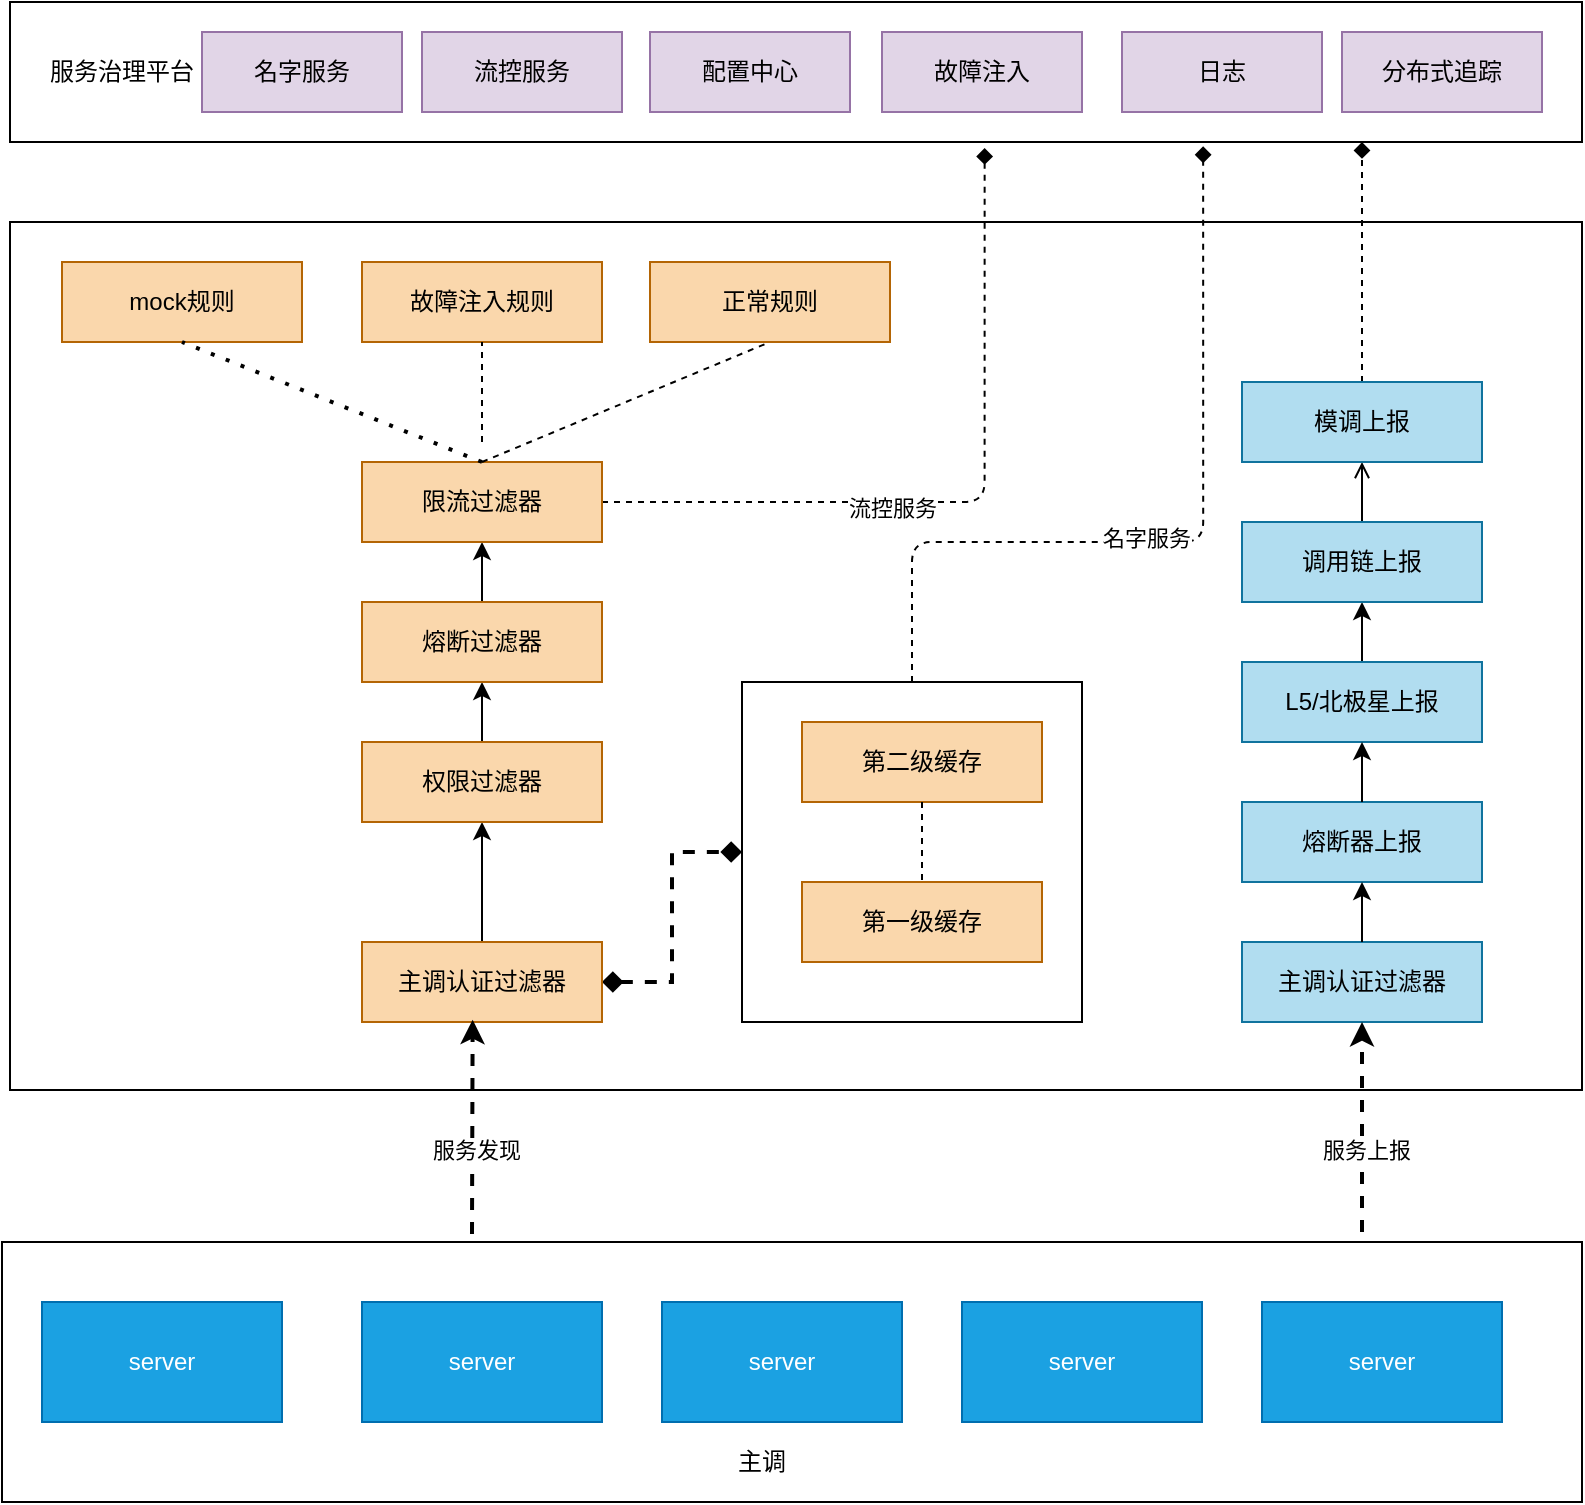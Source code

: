 <mxfile version="14.1.2" type="github">
  <diagram id="grAfEipi8-6mEYou1HHr" name="Page-1">
    <mxGraphModel dx="1718" dy="962" grid="0" gridSize="10" guides="1" tooltips="1" connect="1" arrows="1" fold="1" page="1" pageScale="1" pageWidth="827" pageHeight="1169" math="0" shadow="0">
      <root>
        <mxCell id="0" />
        <mxCell id="1" parent="0" />
        <mxCell id="oa86yUTpvysGV-nhvWKG-116" value="" style="rounded=0;whiteSpace=wrap;html=1;" vertex="1" parent="1">
          <mxGeometry x="30" y="670" width="790" height="130" as="geometry" />
        </mxCell>
        <mxCell id="oa86yUTpvysGV-nhvWKG-2" value="" style="rounded=0;whiteSpace=wrap;html=1;" vertex="1" parent="1">
          <mxGeometry x="34" y="160" width="786" height="434" as="geometry" />
        </mxCell>
        <mxCell id="oa86yUTpvysGV-nhvWKG-14" style="edgeStyle=orthogonalEdgeStyle;rounded=0;orthogonalLoop=1;jettySize=auto;html=1;exitX=0.5;exitY=0;exitDx=0;exitDy=0;entryX=0.5;entryY=1;entryDx=0;entryDy=0;" edge="1" parent="1" source="oa86yUTpvysGV-nhvWKG-8" target="oa86yUTpvysGV-nhvWKG-11">
          <mxGeometry relative="1" as="geometry" />
        </mxCell>
        <mxCell id="oa86yUTpvysGV-nhvWKG-108" style="edgeStyle=orthogonalEdgeStyle;orthogonalLoop=1;jettySize=auto;html=1;exitX=1;exitY=0.5;exitDx=0;exitDy=0;entryX=0;entryY=0.5;entryDx=0;entryDy=0;rounded=0;jumpStyle=arc;strokeWidth=2;startArrow=diamond;startFill=1;dashed=1;endArrow=diamond;endFill=1;" edge="1" parent="1" source="oa86yUTpvysGV-nhvWKG-8" target="oa86yUTpvysGV-nhvWKG-93">
          <mxGeometry relative="1" as="geometry" />
        </mxCell>
        <mxCell id="oa86yUTpvysGV-nhvWKG-8" value="主调认证过滤器" style="rounded=0;whiteSpace=wrap;html=1;fillColor=#fad7ac;strokeColor=#b46504;" vertex="1" parent="1">
          <mxGeometry x="210" y="520" width="120" height="40" as="geometry" />
        </mxCell>
        <mxCell id="oa86yUTpvysGV-nhvWKG-18" style="edgeStyle=orthogonalEdgeStyle;rounded=0;orthogonalLoop=1;jettySize=auto;html=1;exitX=0.5;exitY=0;exitDx=0;exitDy=0;entryX=0.5;entryY=1;entryDx=0;entryDy=0;" edge="1" parent="1" source="oa86yUTpvysGV-nhvWKG-11" target="oa86yUTpvysGV-nhvWKG-15">
          <mxGeometry relative="1" as="geometry" />
        </mxCell>
        <mxCell id="oa86yUTpvysGV-nhvWKG-11" value="权限过滤器" style="rounded=0;whiteSpace=wrap;html=1;fillColor=#fad7ac;strokeColor=#b46504;" vertex="1" parent="1">
          <mxGeometry x="210" y="420" width="120" height="40" as="geometry" />
        </mxCell>
        <mxCell id="oa86yUTpvysGV-nhvWKG-21" style="edgeStyle=orthogonalEdgeStyle;rounded=0;orthogonalLoop=1;jettySize=auto;html=1;exitX=0.5;exitY=0;exitDx=0;exitDy=0;entryX=0.5;entryY=1;entryDx=0;entryDy=0;" edge="1" parent="1" source="oa86yUTpvysGV-nhvWKG-15" target="oa86yUTpvysGV-nhvWKG-19">
          <mxGeometry relative="1" as="geometry" />
        </mxCell>
        <mxCell id="oa86yUTpvysGV-nhvWKG-15" value="熔断过滤器" style="rounded=0;whiteSpace=wrap;html=1;fillColor=#fad7ac;strokeColor=#b46504;" vertex="1" parent="1">
          <mxGeometry x="210" y="350" width="120" height="40" as="geometry" />
        </mxCell>
        <mxCell id="oa86yUTpvysGV-nhvWKG-169" style="edgeStyle=orthogonalEdgeStyle;rounded=1;jumpStyle=arc;orthogonalLoop=1;jettySize=auto;html=1;exitX=1;exitY=0.5;exitDx=0;exitDy=0;entryX=0.62;entryY=1.043;entryDx=0;entryDy=0;entryPerimeter=0;dashed=1;startArrow=none;startFill=0;endArrow=diamond;endFill=1;strokeWidth=1;" edge="1" parent="1" source="oa86yUTpvysGV-nhvWKG-19" target="oa86yUTpvysGV-nhvWKG-122">
          <mxGeometry relative="1" as="geometry" />
        </mxCell>
        <mxCell id="oa86yUTpvysGV-nhvWKG-170" value="流控服务" style="edgeLabel;html=1;align=center;verticalAlign=middle;resizable=0;points=[];" vertex="1" connectable="0" parent="oa86yUTpvysGV-nhvWKG-169">
          <mxGeometry x="-0.215" y="-3" relative="1" as="geometry">
            <mxPoint as="offset" />
          </mxGeometry>
        </mxCell>
        <mxCell id="oa86yUTpvysGV-nhvWKG-19" value="限流过滤器" style="rounded=0;whiteSpace=wrap;html=1;fillColor=#fad7ac;strokeColor=#b46504;" vertex="1" parent="1">
          <mxGeometry x="210" y="280" width="120" height="40" as="geometry" />
        </mxCell>
        <mxCell id="oa86yUTpvysGV-nhvWKG-69" value="mock规则" style="rounded=0;whiteSpace=wrap;html=1;fillColor=#fad7ac;strokeColor=#b46504;" vertex="1" parent="1">
          <mxGeometry x="60" y="180" width="120" height="40" as="geometry" />
        </mxCell>
        <mxCell id="oa86yUTpvysGV-nhvWKG-70" value="正常规则" style="rounded=0;whiteSpace=wrap;html=1;fillColor=#fad7ac;strokeColor=#b46504;" vertex="1" parent="1">
          <mxGeometry x="354" y="180" width="120" height="40" as="geometry" />
        </mxCell>
        <mxCell id="oa86yUTpvysGV-nhvWKG-71" value="故障注入规则" style="rounded=0;whiteSpace=wrap;html=1;fillColor=#fad7ac;strokeColor=#b46504;" vertex="1" parent="1">
          <mxGeometry x="210" y="180" width="120" height="40" as="geometry" />
        </mxCell>
        <mxCell id="oa86yUTpvysGV-nhvWKG-73" value="" style="endArrow=none;dashed=1;html=1;dashPattern=1 3;strokeWidth=2;entryX=0.5;entryY=1;entryDx=0;entryDy=0;exitX=0.5;exitY=0;exitDx=0;exitDy=0;" edge="1" parent="1" source="oa86yUTpvysGV-nhvWKG-19" target="oa86yUTpvysGV-nhvWKG-69">
          <mxGeometry width="50" height="50" relative="1" as="geometry">
            <mxPoint x="260" y="290" as="sourcePoint" />
            <mxPoint x="310" y="240" as="targetPoint" />
          </mxGeometry>
        </mxCell>
        <mxCell id="oa86yUTpvysGV-nhvWKG-77" value="" style="endArrow=none;dashed=1;html=1;entryX=0.5;entryY=1;entryDx=0;entryDy=0;" edge="1" parent="1" target="oa86yUTpvysGV-nhvWKG-71">
          <mxGeometry width="50" height="50" relative="1" as="geometry">
            <mxPoint x="270" y="270" as="sourcePoint" />
            <mxPoint x="320" y="220" as="targetPoint" />
          </mxGeometry>
        </mxCell>
        <mxCell id="oa86yUTpvysGV-nhvWKG-78" value="" style="endArrow=none;dashed=1;html=1;exitX=0.5;exitY=0;exitDx=0;exitDy=0;" edge="1" parent="1" source="oa86yUTpvysGV-nhvWKG-19">
          <mxGeometry width="50" height="50" relative="1" as="geometry">
            <mxPoint x="364" y="270" as="sourcePoint" />
            <mxPoint x="414" y="220" as="targetPoint" />
          </mxGeometry>
        </mxCell>
        <mxCell id="oa86yUTpvysGV-nhvWKG-83" value="" style="endArrow=classic;startArrow=classic;html=1;entryX=0.5;entryY=1;entryDx=0;entryDy=0;exitX=0.5;exitY=0;exitDx=0;exitDy=0;" edge="1" parent="1">
          <mxGeometry width="50" height="50" relative="1" as="geometry">
            <mxPoint x="509.5" y="450" as="sourcePoint" />
            <mxPoint x="509.5" y="410" as="targetPoint" />
          </mxGeometry>
        </mxCell>
        <mxCell id="oa86yUTpvysGV-nhvWKG-171" style="edgeStyle=orthogonalEdgeStyle;rounded=1;jumpStyle=arc;orthogonalLoop=1;jettySize=auto;html=1;exitX=0.5;exitY=0;exitDx=0;exitDy=0;entryX=0.759;entryY=1.031;entryDx=0;entryDy=0;entryPerimeter=0;dashed=1;startArrow=none;startFill=0;endArrow=diamond;endFill=1;strokeWidth=1;" edge="1" parent="1" source="oa86yUTpvysGV-nhvWKG-93" target="oa86yUTpvysGV-nhvWKG-122">
          <mxGeometry relative="1" as="geometry">
            <Array as="points">
              <mxPoint x="485" y="320" />
              <mxPoint x="631" y="320" />
            </Array>
          </mxGeometry>
        </mxCell>
        <mxCell id="oa86yUTpvysGV-nhvWKG-172" value="名字服务" style="edgeLabel;html=1;align=center;verticalAlign=middle;resizable=0;points=[];" vertex="1" connectable="0" parent="oa86yUTpvysGV-nhvWKG-171">
          <mxGeometry x="-0.095" y="2" relative="1" as="geometry">
            <mxPoint as="offset" />
          </mxGeometry>
        </mxCell>
        <mxCell id="oa86yUTpvysGV-nhvWKG-93" value="" style="rounded=0;whiteSpace=wrap;html=1;" vertex="1" parent="1">
          <mxGeometry x="400" y="390" width="170" height="170" as="geometry" />
        </mxCell>
        <mxCell id="oa86yUTpvysGV-nhvWKG-94" value="第二级缓存" style="rounded=0;whiteSpace=wrap;html=1;fillColor=#fad7ac;strokeColor=#b46504;" vertex="1" parent="1">
          <mxGeometry x="430" y="410" width="120" height="40" as="geometry" />
        </mxCell>
        <mxCell id="oa86yUTpvysGV-nhvWKG-95" value="第一级缓存" style="rounded=0;whiteSpace=wrap;html=1;fillColor=#fad7ac;strokeColor=#b46504;" vertex="1" parent="1">
          <mxGeometry x="430" y="490" width="120" height="40" as="geometry" />
        </mxCell>
        <mxCell id="oa86yUTpvysGV-nhvWKG-96" value="" style="endArrow=none;dashed=1;html=1;entryX=0.5;entryY=0;entryDx=0;entryDy=0;exitX=0.5;exitY=1;exitDx=0;exitDy=0;" edge="1" parent="1" source="oa86yUTpvysGV-nhvWKG-94" target="oa86yUTpvysGV-nhvWKG-95">
          <mxGeometry width="50" height="50" relative="1" as="geometry">
            <mxPoint x="370" y="430" as="sourcePoint" />
            <mxPoint x="420" y="380" as="targetPoint" />
          </mxGeometry>
        </mxCell>
        <mxCell id="oa86yUTpvysGV-nhvWKG-113" value="server" style="rounded=0;whiteSpace=wrap;html=1;fillColor=#1ba1e2;strokeColor=#006EAF;fontColor=#ffffff;" vertex="1" parent="1">
          <mxGeometry x="50" y="700" width="120" height="60" as="geometry" />
        </mxCell>
        <mxCell id="oa86yUTpvysGV-nhvWKG-114" value="server" style="rounded=0;whiteSpace=wrap;html=1;fillColor=#1ba1e2;strokeColor=#006EAF;fontColor=#ffffff;" vertex="1" parent="1">
          <mxGeometry x="210" y="700" width="120" height="60" as="geometry" />
        </mxCell>
        <mxCell id="oa86yUTpvysGV-nhvWKG-115" value="server" style="rounded=0;whiteSpace=wrap;html=1;fillColor=#1ba1e2;strokeColor=#006EAF;fontColor=#ffffff;" vertex="1" parent="1">
          <mxGeometry x="360" y="700" width="120" height="60" as="geometry" />
        </mxCell>
        <mxCell id="oa86yUTpvysGV-nhvWKG-120" value="主调" style="text;html=1;strokeColor=none;fillColor=none;align=center;verticalAlign=middle;whiteSpace=wrap;rounded=0;" vertex="1" parent="1">
          <mxGeometry x="390" y="770" width="40" height="20" as="geometry" />
        </mxCell>
        <mxCell id="oa86yUTpvysGV-nhvWKG-122" value="" style="rounded=0;whiteSpace=wrap;html=1;" vertex="1" parent="1">
          <mxGeometry x="34" y="50" width="786" height="70" as="geometry" />
        </mxCell>
        <mxCell id="oa86yUTpvysGV-nhvWKG-124" value="服务治理平台" style="text;html=1;strokeColor=none;fillColor=none;align=center;verticalAlign=middle;whiteSpace=wrap;rounded=0;" vertex="1" parent="1">
          <mxGeometry x="50" y="75" width="80" height="20" as="geometry" />
        </mxCell>
        <mxCell id="oa86yUTpvysGV-nhvWKG-125" value="名字服务" style="rounded=0;whiteSpace=wrap;html=1;fillColor=#e1d5e7;strokeColor=#9673a6;" vertex="1" parent="1">
          <mxGeometry x="130" y="65" width="100" height="40" as="geometry" />
        </mxCell>
        <mxCell id="oa86yUTpvysGV-nhvWKG-134" value="" style="endArrow=classic;html=1;dashed=1;strokeWidth=2;entryX=0.461;entryY=0.971;entryDx=0;entryDy=0;entryPerimeter=0;" edge="1" parent="1" target="oa86yUTpvysGV-nhvWKG-8">
          <mxGeometry width="50" height="50" relative="1" as="geometry">
            <mxPoint x="265" y="666" as="sourcePoint" />
            <mxPoint x="270" y="610" as="targetPoint" />
          </mxGeometry>
        </mxCell>
        <mxCell id="oa86yUTpvysGV-nhvWKG-135" value="服务发现" style="edgeLabel;html=1;align=center;verticalAlign=middle;resizable=0;points=[];" vertex="1" connectable="0" parent="oa86yUTpvysGV-nhvWKG-134">
          <mxGeometry x="-0.215" y="-2" relative="1" as="geometry">
            <mxPoint as="offset" />
          </mxGeometry>
        </mxCell>
        <mxCell id="oa86yUTpvysGV-nhvWKG-136" value="server" style="rounded=0;whiteSpace=wrap;html=1;fillColor=#1ba1e2;strokeColor=#006EAF;fontColor=#ffffff;" vertex="1" parent="1">
          <mxGeometry x="510" y="700" width="120" height="60" as="geometry" />
        </mxCell>
        <mxCell id="oa86yUTpvysGV-nhvWKG-137" value="主调认证过滤器" style="rounded=0;whiteSpace=wrap;html=1;fillColor=#b1ddf0;strokeColor=#10739e;" vertex="1" parent="1">
          <mxGeometry x="650" y="520" width="120" height="40" as="geometry" />
        </mxCell>
        <mxCell id="oa86yUTpvysGV-nhvWKG-138" value="熔断器上报" style="rounded=0;whiteSpace=wrap;html=1;fillColor=#b1ddf0;strokeColor=#10739e;" vertex="1" parent="1">
          <mxGeometry x="650" y="450" width="120" height="40" as="geometry" />
        </mxCell>
        <mxCell id="oa86yUTpvysGV-nhvWKG-154" style="edgeStyle=orthogonalEdgeStyle;rounded=0;jumpStyle=arc;orthogonalLoop=1;jettySize=auto;html=1;exitX=0.5;exitY=0;exitDx=0;exitDy=0;entryX=0.5;entryY=1;entryDx=0;entryDy=0;startArrow=none;startFill=0;endArrow=classic;endFill=1;strokeWidth=1;" edge="1" parent="1" source="oa86yUTpvysGV-nhvWKG-139" target="oa86yUTpvysGV-nhvWKG-140">
          <mxGeometry relative="1" as="geometry" />
        </mxCell>
        <mxCell id="oa86yUTpvysGV-nhvWKG-139" value="L5/北极星上报" style="rounded=0;whiteSpace=wrap;html=1;fillColor=#b1ddf0;strokeColor=#10739e;" vertex="1" parent="1">
          <mxGeometry x="650" y="380" width="120" height="40" as="geometry" />
        </mxCell>
        <mxCell id="oa86yUTpvysGV-nhvWKG-156" style="edgeStyle=orthogonalEdgeStyle;rounded=0;jumpStyle=arc;orthogonalLoop=1;jettySize=auto;html=1;exitX=0.5;exitY=0;exitDx=0;exitDy=0;entryX=0.5;entryY=1;entryDx=0;entryDy=0;startArrow=none;startFill=0;endArrow=open;endFill=0;strokeWidth=1;" edge="1" parent="1" source="oa86yUTpvysGV-nhvWKG-140" target="oa86yUTpvysGV-nhvWKG-151">
          <mxGeometry relative="1" as="geometry" />
        </mxCell>
        <mxCell id="oa86yUTpvysGV-nhvWKG-140" value="调用链上报" style="rounded=0;whiteSpace=wrap;html=1;fillColor=#b1ddf0;strokeColor=#10739e;" vertex="1" parent="1">
          <mxGeometry x="650" y="310" width="120" height="40" as="geometry" />
        </mxCell>
        <mxCell id="oa86yUTpvysGV-nhvWKG-145" value="" style="endArrow=classic;html=1;strokeWidth=1;" edge="1" parent="1" target="oa86yUTpvysGV-nhvWKG-138">
          <mxGeometry width="50" height="50" relative="1" as="geometry">
            <mxPoint x="710" y="520" as="sourcePoint" />
            <mxPoint x="760" y="470" as="targetPoint" />
          </mxGeometry>
        </mxCell>
        <mxCell id="oa86yUTpvysGV-nhvWKG-160" style="edgeStyle=orthogonalEdgeStyle;jumpStyle=arc;orthogonalLoop=1;jettySize=auto;html=1;exitX=0.5;exitY=0;exitDx=0;exitDy=0;startArrow=none;startFill=0;endArrow=diamond;endFill=1;strokeWidth=1;rounded=1;dashed=1;" edge="1" parent="1" source="oa86yUTpvysGV-nhvWKG-151">
          <mxGeometry relative="1" as="geometry">
            <mxPoint x="710" y="120" as="targetPoint" />
          </mxGeometry>
        </mxCell>
        <mxCell id="oa86yUTpvysGV-nhvWKG-151" value="模调上报" style="rounded=0;whiteSpace=wrap;html=1;fillColor=#b1ddf0;strokeColor=#10739e;" vertex="1" parent="1">
          <mxGeometry x="650" y="240" width="120" height="40" as="geometry" />
        </mxCell>
        <mxCell id="oa86yUTpvysGV-nhvWKG-153" value="" style="endArrow=classic;html=1;strokeWidth=1;exitX=0.5;exitY=0;exitDx=0;exitDy=0;" edge="1" parent="1" source="oa86yUTpvysGV-nhvWKG-138" target="oa86yUTpvysGV-nhvWKG-139">
          <mxGeometry width="50" height="50" relative="1" as="geometry">
            <mxPoint x="712" y="440" as="sourcePoint" />
            <mxPoint x="720" y="500" as="targetPoint" />
          </mxGeometry>
        </mxCell>
        <mxCell id="oa86yUTpvysGV-nhvWKG-157" value="" style="endArrow=classic;html=1;dashed=1;strokeWidth=2;entryX=0.5;entryY=1;entryDx=0;entryDy=0;" edge="1" parent="1" target="oa86yUTpvysGV-nhvWKG-137">
          <mxGeometry width="50" height="50" relative="1" as="geometry">
            <mxPoint x="710" y="665" as="sourcePoint" />
            <mxPoint x="709.9" y="582.84" as="targetPoint" />
          </mxGeometry>
        </mxCell>
        <mxCell id="oa86yUTpvysGV-nhvWKG-158" value="服务上报" style="edgeLabel;html=1;align=center;verticalAlign=middle;resizable=0;points=[];" vertex="1" connectable="0" parent="oa86yUTpvysGV-nhvWKG-157">
          <mxGeometry x="-0.215" y="-2" relative="1" as="geometry">
            <mxPoint as="offset" />
          </mxGeometry>
        </mxCell>
        <mxCell id="oa86yUTpvysGV-nhvWKG-161" value="server" style="rounded=0;whiteSpace=wrap;html=1;fillColor=#1ba1e2;strokeColor=#006EAF;fontColor=#ffffff;" vertex="1" parent="1">
          <mxGeometry x="660" y="700" width="120" height="60" as="geometry" />
        </mxCell>
        <mxCell id="oa86yUTpvysGV-nhvWKG-163" value="流控服务" style="rounded=0;whiteSpace=wrap;html=1;fillColor=#e1d5e7;strokeColor=#9673a6;" vertex="1" parent="1">
          <mxGeometry x="240" y="65" width="100" height="40" as="geometry" />
        </mxCell>
        <mxCell id="oa86yUTpvysGV-nhvWKG-165" value="配置中心" style="rounded=0;whiteSpace=wrap;html=1;fillColor=#e1d5e7;strokeColor=#9673a6;" vertex="1" parent="1">
          <mxGeometry x="354" y="65" width="100" height="40" as="geometry" />
        </mxCell>
        <mxCell id="oa86yUTpvysGV-nhvWKG-166" value="故障注入" style="rounded=0;whiteSpace=wrap;html=1;fillColor=#e1d5e7;strokeColor=#9673a6;" vertex="1" parent="1">
          <mxGeometry x="470" y="65" width="100" height="40" as="geometry" />
        </mxCell>
        <mxCell id="oa86yUTpvysGV-nhvWKG-167" value="日志" style="rounded=0;whiteSpace=wrap;html=1;fillColor=#e1d5e7;strokeColor=#9673a6;" vertex="1" parent="1">
          <mxGeometry x="590" y="65" width="100" height="40" as="geometry" />
        </mxCell>
        <mxCell id="oa86yUTpvysGV-nhvWKG-168" value="分布式追踪" style="rounded=0;whiteSpace=wrap;html=1;fillColor=#e1d5e7;strokeColor=#9673a6;" vertex="1" parent="1">
          <mxGeometry x="700" y="65" width="100" height="40" as="geometry" />
        </mxCell>
      </root>
    </mxGraphModel>
  </diagram>
</mxfile>
